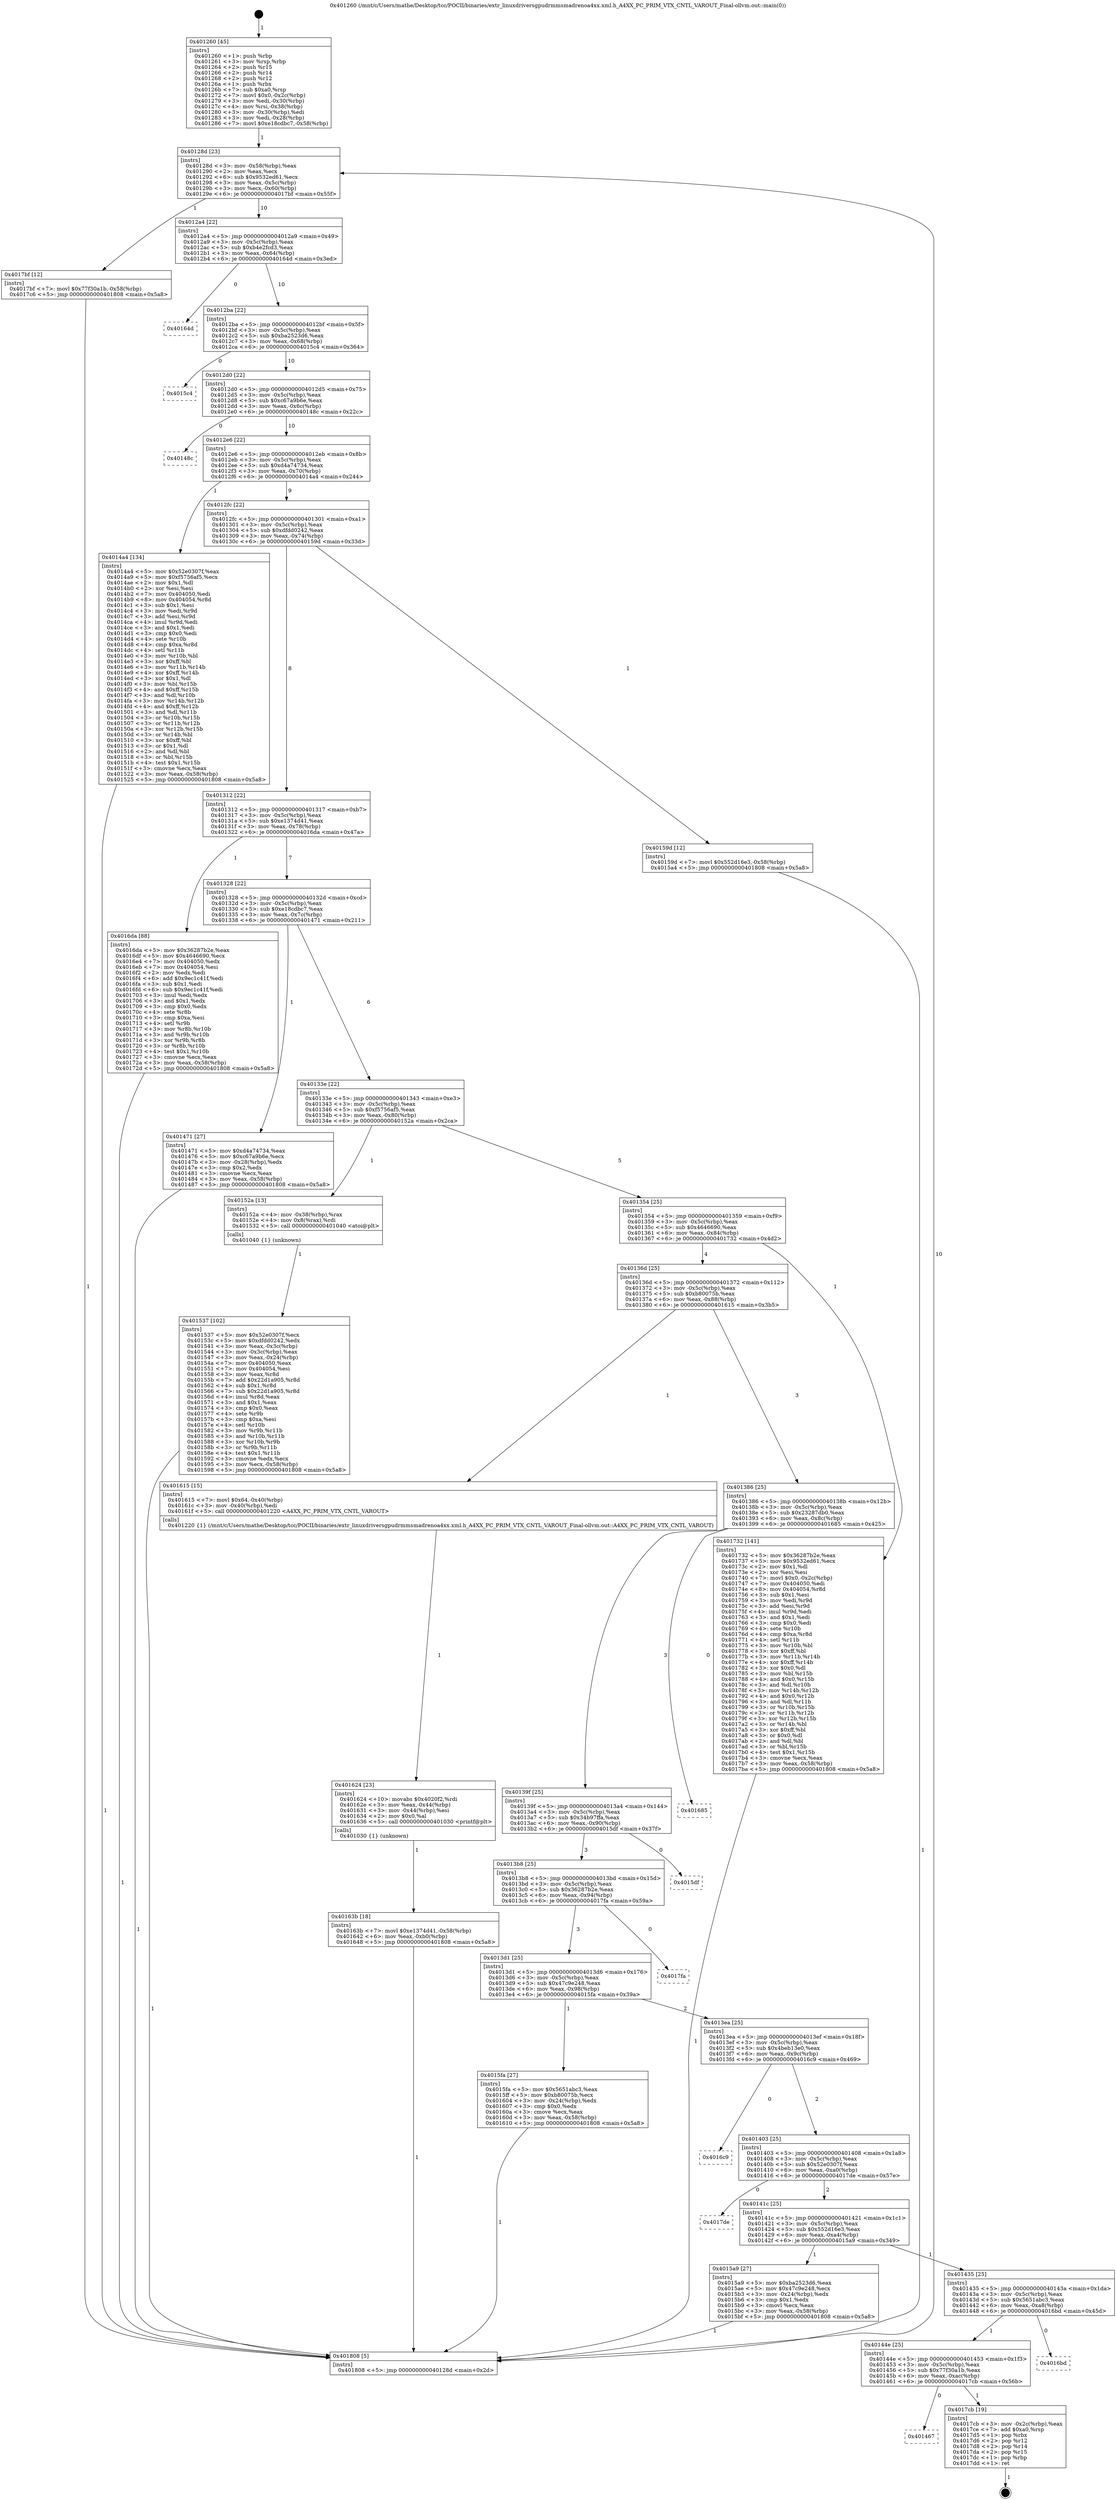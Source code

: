 digraph "0x401260" {
  label = "0x401260 (/mnt/c/Users/mathe/Desktop/tcc/POCII/binaries/extr_linuxdriversgpudrmmsmadrenoa4xx.xml.h_A4XX_PC_PRIM_VTX_CNTL_VAROUT_Final-ollvm.out::main(0))"
  labelloc = "t"
  node[shape=record]

  Entry [label="",width=0.3,height=0.3,shape=circle,fillcolor=black,style=filled]
  "0x40128d" [label="{
     0x40128d [23]\l
     | [instrs]\l
     &nbsp;&nbsp;0x40128d \<+3\>: mov -0x58(%rbp),%eax\l
     &nbsp;&nbsp;0x401290 \<+2\>: mov %eax,%ecx\l
     &nbsp;&nbsp;0x401292 \<+6\>: sub $0x9532ed61,%ecx\l
     &nbsp;&nbsp;0x401298 \<+3\>: mov %eax,-0x5c(%rbp)\l
     &nbsp;&nbsp;0x40129b \<+3\>: mov %ecx,-0x60(%rbp)\l
     &nbsp;&nbsp;0x40129e \<+6\>: je 00000000004017bf \<main+0x55f\>\l
  }"]
  "0x4017bf" [label="{
     0x4017bf [12]\l
     | [instrs]\l
     &nbsp;&nbsp;0x4017bf \<+7\>: movl $0x77f30a1b,-0x58(%rbp)\l
     &nbsp;&nbsp;0x4017c6 \<+5\>: jmp 0000000000401808 \<main+0x5a8\>\l
  }"]
  "0x4012a4" [label="{
     0x4012a4 [22]\l
     | [instrs]\l
     &nbsp;&nbsp;0x4012a4 \<+5\>: jmp 00000000004012a9 \<main+0x49\>\l
     &nbsp;&nbsp;0x4012a9 \<+3\>: mov -0x5c(%rbp),%eax\l
     &nbsp;&nbsp;0x4012ac \<+5\>: sub $0xb4e2fcd3,%eax\l
     &nbsp;&nbsp;0x4012b1 \<+3\>: mov %eax,-0x64(%rbp)\l
     &nbsp;&nbsp;0x4012b4 \<+6\>: je 000000000040164d \<main+0x3ed\>\l
  }"]
  Exit [label="",width=0.3,height=0.3,shape=circle,fillcolor=black,style=filled,peripheries=2]
  "0x40164d" [label="{
     0x40164d\l
  }", style=dashed]
  "0x4012ba" [label="{
     0x4012ba [22]\l
     | [instrs]\l
     &nbsp;&nbsp;0x4012ba \<+5\>: jmp 00000000004012bf \<main+0x5f\>\l
     &nbsp;&nbsp;0x4012bf \<+3\>: mov -0x5c(%rbp),%eax\l
     &nbsp;&nbsp;0x4012c2 \<+5\>: sub $0xba2523d6,%eax\l
     &nbsp;&nbsp;0x4012c7 \<+3\>: mov %eax,-0x68(%rbp)\l
     &nbsp;&nbsp;0x4012ca \<+6\>: je 00000000004015c4 \<main+0x364\>\l
  }"]
  "0x401467" [label="{
     0x401467\l
  }", style=dashed]
  "0x4015c4" [label="{
     0x4015c4\l
  }", style=dashed]
  "0x4012d0" [label="{
     0x4012d0 [22]\l
     | [instrs]\l
     &nbsp;&nbsp;0x4012d0 \<+5\>: jmp 00000000004012d5 \<main+0x75\>\l
     &nbsp;&nbsp;0x4012d5 \<+3\>: mov -0x5c(%rbp),%eax\l
     &nbsp;&nbsp;0x4012d8 \<+5\>: sub $0xc67a9b6e,%eax\l
     &nbsp;&nbsp;0x4012dd \<+3\>: mov %eax,-0x6c(%rbp)\l
     &nbsp;&nbsp;0x4012e0 \<+6\>: je 000000000040148c \<main+0x22c\>\l
  }"]
  "0x4017cb" [label="{
     0x4017cb [19]\l
     | [instrs]\l
     &nbsp;&nbsp;0x4017cb \<+3\>: mov -0x2c(%rbp),%eax\l
     &nbsp;&nbsp;0x4017ce \<+7\>: add $0xa0,%rsp\l
     &nbsp;&nbsp;0x4017d5 \<+1\>: pop %rbx\l
     &nbsp;&nbsp;0x4017d6 \<+2\>: pop %r12\l
     &nbsp;&nbsp;0x4017d8 \<+2\>: pop %r14\l
     &nbsp;&nbsp;0x4017da \<+2\>: pop %r15\l
     &nbsp;&nbsp;0x4017dc \<+1\>: pop %rbp\l
     &nbsp;&nbsp;0x4017dd \<+1\>: ret\l
  }"]
  "0x40148c" [label="{
     0x40148c\l
  }", style=dashed]
  "0x4012e6" [label="{
     0x4012e6 [22]\l
     | [instrs]\l
     &nbsp;&nbsp;0x4012e6 \<+5\>: jmp 00000000004012eb \<main+0x8b\>\l
     &nbsp;&nbsp;0x4012eb \<+3\>: mov -0x5c(%rbp),%eax\l
     &nbsp;&nbsp;0x4012ee \<+5\>: sub $0xd4a74734,%eax\l
     &nbsp;&nbsp;0x4012f3 \<+3\>: mov %eax,-0x70(%rbp)\l
     &nbsp;&nbsp;0x4012f6 \<+6\>: je 00000000004014a4 \<main+0x244\>\l
  }"]
  "0x40144e" [label="{
     0x40144e [25]\l
     | [instrs]\l
     &nbsp;&nbsp;0x40144e \<+5\>: jmp 0000000000401453 \<main+0x1f3\>\l
     &nbsp;&nbsp;0x401453 \<+3\>: mov -0x5c(%rbp),%eax\l
     &nbsp;&nbsp;0x401456 \<+5\>: sub $0x77f30a1b,%eax\l
     &nbsp;&nbsp;0x40145b \<+6\>: mov %eax,-0xac(%rbp)\l
     &nbsp;&nbsp;0x401461 \<+6\>: je 00000000004017cb \<main+0x56b\>\l
  }"]
  "0x4014a4" [label="{
     0x4014a4 [134]\l
     | [instrs]\l
     &nbsp;&nbsp;0x4014a4 \<+5\>: mov $0x52e0307f,%eax\l
     &nbsp;&nbsp;0x4014a9 \<+5\>: mov $0xf5756af5,%ecx\l
     &nbsp;&nbsp;0x4014ae \<+2\>: mov $0x1,%dl\l
     &nbsp;&nbsp;0x4014b0 \<+2\>: xor %esi,%esi\l
     &nbsp;&nbsp;0x4014b2 \<+7\>: mov 0x404050,%edi\l
     &nbsp;&nbsp;0x4014b9 \<+8\>: mov 0x404054,%r8d\l
     &nbsp;&nbsp;0x4014c1 \<+3\>: sub $0x1,%esi\l
     &nbsp;&nbsp;0x4014c4 \<+3\>: mov %edi,%r9d\l
     &nbsp;&nbsp;0x4014c7 \<+3\>: add %esi,%r9d\l
     &nbsp;&nbsp;0x4014ca \<+4\>: imul %r9d,%edi\l
     &nbsp;&nbsp;0x4014ce \<+3\>: and $0x1,%edi\l
     &nbsp;&nbsp;0x4014d1 \<+3\>: cmp $0x0,%edi\l
     &nbsp;&nbsp;0x4014d4 \<+4\>: sete %r10b\l
     &nbsp;&nbsp;0x4014d8 \<+4\>: cmp $0xa,%r8d\l
     &nbsp;&nbsp;0x4014dc \<+4\>: setl %r11b\l
     &nbsp;&nbsp;0x4014e0 \<+3\>: mov %r10b,%bl\l
     &nbsp;&nbsp;0x4014e3 \<+3\>: xor $0xff,%bl\l
     &nbsp;&nbsp;0x4014e6 \<+3\>: mov %r11b,%r14b\l
     &nbsp;&nbsp;0x4014e9 \<+4\>: xor $0xff,%r14b\l
     &nbsp;&nbsp;0x4014ed \<+3\>: xor $0x1,%dl\l
     &nbsp;&nbsp;0x4014f0 \<+3\>: mov %bl,%r15b\l
     &nbsp;&nbsp;0x4014f3 \<+4\>: and $0xff,%r15b\l
     &nbsp;&nbsp;0x4014f7 \<+3\>: and %dl,%r10b\l
     &nbsp;&nbsp;0x4014fa \<+3\>: mov %r14b,%r12b\l
     &nbsp;&nbsp;0x4014fd \<+4\>: and $0xff,%r12b\l
     &nbsp;&nbsp;0x401501 \<+3\>: and %dl,%r11b\l
     &nbsp;&nbsp;0x401504 \<+3\>: or %r10b,%r15b\l
     &nbsp;&nbsp;0x401507 \<+3\>: or %r11b,%r12b\l
     &nbsp;&nbsp;0x40150a \<+3\>: xor %r12b,%r15b\l
     &nbsp;&nbsp;0x40150d \<+3\>: or %r14b,%bl\l
     &nbsp;&nbsp;0x401510 \<+3\>: xor $0xff,%bl\l
     &nbsp;&nbsp;0x401513 \<+3\>: or $0x1,%dl\l
     &nbsp;&nbsp;0x401516 \<+2\>: and %dl,%bl\l
     &nbsp;&nbsp;0x401518 \<+3\>: or %bl,%r15b\l
     &nbsp;&nbsp;0x40151b \<+4\>: test $0x1,%r15b\l
     &nbsp;&nbsp;0x40151f \<+3\>: cmovne %ecx,%eax\l
     &nbsp;&nbsp;0x401522 \<+3\>: mov %eax,-0x58(%rbp)\l
     &nbsp;&nbsp;0x401525 \<+5\>: jmp 0000000000401808 \<main+0x5a8\>\l
  }"]
  "0x4012fc" [label="{
     0x4012fc [22]\l
     | [instrs]\l
     &nbsp;&nbsp;0x4012fc \<+5\>: jmp 0000000000401301 \<main+0xa1\>\l
     &nbsp;&nbsp;0x401301 \<+3\>: mov -0x5c(%rbp),%eax\l
     &nbsp;&nbsp;0x401304 \<+5\>: sub $0xdfdd0242,%eax\l
     &nbsp;&nbsp;0x401309 \<+3\>: mov %eax,-0x74(%rbp)\l
     &nbsp;&nbsp;0x40130c \<+6\>: je 000000000040159d \<main+0x33d\>\l
  }"]
  "0x4016bd" [label="{
     0x4016bd\l
  }", style=dashed]
  "0x40159d" [label="{
     0x40159d [12]\l
     | [instrs]\l
     &nbsp;&nbsp;0x40159d \<+7\>: movl $0x552d16e3,-0x58(%rbp)\l
     &nbsp;&nbsp;0x4015a4 \<+5\>: jmp 0000000000401808 \<main+0x5a8\>\l
  }"]
  "0x401312" [label="{
     0x401312 [22]\l
     | [instrs]\l
     &nbsp;&nbsp;0x401312 \<+5\>: jmp 0000000000401317 \<main+0xb7\>\l
     &nbsp;&nbsp;0x401317 \<+3\>: mov -0x5c(%rbp),%eax\l
     &nbsp;&nbsp;0x40131a \<+5\>: sub $0xe1374d41,%eax\l
     &nbsp;&nbsp;0x40131f \<+3\>: mov %eax,-0x78(%rbp)\l
     &nbsp;&nbsp;0x401322 \<+6\>: je 00000000004016da \<main+0x47a\>\l
  }"]
  "0x40163b" [label="{
     0x40163b [18]\l
     | [instrs]\l
     &nbsp;&nbsp;0x40163b \<+7\>: movl $0xe1374d41,-0x58(%rbp)\l
     &nbsp;&nbsp;0x401642 \<+6\>: mov %eax,-0xb0(%rbp)\l
     &nbsp;&nbsp;0x401648 \<+5\>: jmp 0000000000401808 \<main+0x5a8\>\l
  }"]
  "0x4016da" [label="{
     0x4016da [88]\l
     | [instrs]\l
     &nbsp;&nbsp;0x4016da \<+5\>: mov $0x36287b2e,%eax\l
     &nbsp;&nbsp;0x4016df \<+5\>: mov $0x4646690,%ecx\l
     &nbsp;&nbsp;0x4016e4 \<+7\>: mov 0x404050,%edx\l
     &nbsp;&nbsp;0x4016eb \<+7\>: mov 0x404054,%esi\l
     &nbsp;&nbsp;0x4016f2 \<+2\>: mov %edx,%edi\l
     &nbsp;&nbsp;0x4016f4 \<+6\>: add $0x9ec1c41f,%edi\l
     &nbsp;&nbsp;0x4016fa \<+3\>: sub $0x1,%edi\l
     &nbsp;&nbsp;0x4016fd \<+6\>: sub $0x9ec1c41f,%edi\l
     &nbsp;&nbsp;0x401703 \<+3\>: imul %edi,%edx\l
     &nbsp;&nbsp;0x401706 \<+3\>: and $0x1,%edx\l
     &nbsp;&nbsp;0x401709 \<+3\>: cmp $0x0,%edx\l
     &nbsp;&nbsp;0x40170c \<+4\>: sete %r8b\l
     &nbsp;&nbsp;0x401710 \<+3\>: cmp $0xa,%esi\l
     &nbsp;&nbsp;0x401713 \<+4\>: setl %r9b\l
     &nbsp;&nbsp;0x401717 \<+3\>: mov %r8b,%r10b\l
     &nbsp;&nbsp;0x40171a \<+3\>: and %r9b,%r10b\l
     &nbsp;&nbsp;0x40171d \<+3\>: xor %r9b,%r8b\l
     &nbsp;&nbsp;0x401720 \<+3\>: or %r8b,%r10b\l
     &nbsp;&nbsp;0x401723 \<+4\>: test $0x1,%r10b\l
     &nbsp;&nbsp;0x401727 \<+3\>: cmovne %ecx,%eax\l
     &nbsp;&nbsp;0x40172a \<+3\>: mov %eax,-0x58(%rbp)\l
     &nbsp;&nbsp;0x40172d \<+5\>: jmp 0000000000401808 \<main+0x5a8\>\l
  }"]
  "0x401328" [label="{
     0x401328 [22]\l
     | [instrs]\l
     &nbsp;&nbsp;0x401328 \<+5\>: jmp 000000000040132d \<main+0xcd\>\l
     &nbsp;&nbsp;0x40132d \<+3\>: mov -0x5c(%rbp),%eax\l
     &nbsp;&nbsp;0x401330 \<+5\>: sub $0xe18cdbc7,%eax\l
     &nbsp;&nbsp;0x401335 \<+3\>: mov %eax,-0x7c(%rbp)\l
     &nbsp;&nbsp;0x401338 \<+6\>: je 0000000000401471 \<main+0x211\>\l
  }"]
  "0x401624" [label="{
     0x401624 [23]\l
     | [instrs]\l
     &nbsp;&nbsp;0x401624 \<+10\>: movabs $0x4020f2,%rdi\l
     &nbsp;&nbsp;0x40162e \<+3\>: mov %eax,-0x44(%rbp)\l
     &nbsp;&nbsp;0x401631 \<+3\>: mov -0x44(%rbp),%esi\l
     &nbsp;&nbsp;0x401634 \<+2\>: mov $0x0,%al\l
     &nbsp;&nbsp;0x401636 \<+5\>: call 0000000000401030 \<printf@plt\>\l
     | [calls]\l
     &nbsp;&nbsp;0x401030 \{1\} (unknown)\l
  }"]
  "0x401471" [label="{
     0x401471 [27]\l
     | [instrs]\l
     &nbsp;&nbsp;0x401471 \<+5\>: mov $0xd4a74734,%eax\l
     &nbsp;&nbsp;0x401476 \<+5\>: mov $0xc67a9b6e,%ecx\l
     &nbsp;&nbsp;0x40147b \<+3\>: mov -0x28(%rbp),%edx\l
     &nbsp;&nbsp;0x40147e \<+3\>: cmp $0x2,%edx\l
     &nbsp;&nbsp;0x401481 \<+3\>: cmovne %ecx,%eax\l
     &nbsp;&nbsp;0x401484 \<+3\>: mov %eax,-0x58(%rbp)\l
     &nbsp;&nbsp;0x401487 \<+5\>: jmp 0000000000401808 \<main+0x5a8\>\l
  }"]
  "0x40133e" [label="{
     0x40133e [22]\l
     | [instrs]\l
     &nbsp;&nbsp;0x40133e \<+5\>: jmp 0000000000401343 \<main+0xe3\>\l
     &nbsp;&nbsp;0x401343 \<+3\>: mov -0x5c(%rbp),%eax\l
     &nbsp;&nbsp;0x401346 \<+5\>: sub $0xf5756af5,%eax\l
     &nbsp;&nbsp;0x40134b \<+3\>: mov %eax,-0x80(%rbp)\l
     &nbsp;&nbsp;0x40134e \<+6\>: je 000000000040152a \<main+0x2ca\>\l
  }"]
  "0x401808" [label="{
     0x401808 [5]\l
     | [instrs]\l
     &nbsp;&nbsp;0x401808 \<+5\>: jmp 000000000040128d \<main+0x2d\>\l
  }"]
  "0x401260" [label="{
     0x401260 [45]\l
     | [instrs]\l
     &nbsp;&nbsp;0x401260 \<+1\>: push %rbp\l
     &nbsp;&nbsp;0x401261 \<+3\>: mov %rsp,%rbp\l
     &nbsp;&nbsp;0x401264 \<+2\>: push %r15\l
     &nbsp;&nbsp;0x401266 \<+2\>: push %r14\l
     &nbsp;&nbsp;0x401268 \<+2\>: push %r12\l
     &nbsp;&nbsp;0x40126a \<+1\>: push %rbx\l
     &nbsp;&nbsp;0x40126b \<+7\>: sub $0xa0,%rsp\l
     &nbsp;&nbsp;0x401272 \<+7\>: movl $0x0,-0x2c(%rbp)\l
     &nbsp;&nbsp;0x401279 \<+3\>: mov %edi,-0x30(%rbp)\l
     &nbsp;&nbsp;0x40127c \<+4\>: mov %rsi,-0x38(%rbp)\l
     &nbsp;&nbsp;0x401280 \<+3\>: mov -0x30(%rbp),%edi\l
     &nbsp;&nbsp;0x401283 \<+3\>: mov %edi,-0x28(%rbp)\l
     &nbsp;&nbsp;0x401286 \<+7\>: movl $0xe18cdbc7,-0x58(%rbp)\l
  }"]
  "0x401435" [label="{
     0x401435 [25]\l
     | [instrs]\l
     &nbsp;&nbsp;0x401435 \<+5\>: jmp 000000000040143a \<main+0x1da\>\l
     &nbsp;&nbsp;0x40143a \<+3\>: mov -0x5c(%rbp),%eax\l
     &nbsp;&nbsp;0x40143d \<+5\>: sub $0x5651abc3,%eax\l
     &nbsp;&nbsp;0x401442 \<+6\>: mov %eax,-0xa8(%rbp)\l
     &nbsp;&nbsp;0x401448 \<+6\>: je 00000000004016bd \<main+0x45d\>\l
  }"]
  "0x40152a" [label="{
     0x40152a [13]\l
     | [instrs]\l
     &nbsp;&nbsp;0x40152a \<+4\>: mov -0x38(%rbp),%rax\l
     &nbsp;&nbsp;0x40152e \<+4\>: mov 0x8(%rax),%rdi\l
     &nbsp;&nbsp;0x401532 \<+5\>: call 0000000000401040 \<atoi@plt\>\l
     | [calls]\l
     &nbsp;&nbsp;0x401040 \{1\} (unknown)\l
  }"]
  "0x401354" [label="{
     0x401354 [25]\l
     | [instrs]\l
     &nbsp;&nbsp;0x401354 \<+5\>: jmp 0000000000401359 \<main+0xf9\>\l
     &nbsp;&nbsp;0x401359 \<+3\>: mov -0x5c(%rbp),%eax\l
     &nbsp;&nbsp;0x40135c \<+5\>: sub $0x4646690,%eax\l
     &nbsp;&nbsp;0x401361 \<+6\>: mov %eax,-0x84(%rbp)\l
     &nbsp;&nbsp;0x401367 \<+6\>: je 0000000000401732 \<main+0x4d2\>\l
  }"]
  "0x401537" [label="{
     0x401537 [102]\l
     | [instrs]\l
     &nbsp;&nbsp;0x401537 \<+5\>: mov $0x52e0307f,%ecx\l
     &nbsp;&nbsp;0x40153c \<+5\>: mov $0xdfdd0242,%edx\l
     &nbsp;&nbsp;0x401541 \<+3\>: mov %eax,-0x3c(%rbp)\l
     &nbsp;&nbsp;0x401544 \<+3\>: mov -0x3c(%rbp),%eax\l
     &nbsp;&nbsp;0x401547 \<+3\>: mov %eax,-0x24(%rbp)\l
     &nbsp;&nbsp;0x40154a \<+7\>: mov 0x404050,%eax\l
     &nbsp;&nbsp;0x401551 \<+7\>: mov 0x404054,%esi\l
     &nbsp;&nbsp;0x401558 \<+3\>: mov %eax,%r8d\l
     &nbsp;&nbsp;0x40155b \<+7\>: add $0x22d1a905,%r8d\l
     &nbsp;&nbsp;0x401562 \<+4\>: sub $0x1,%r8d\l
     &nbsp;&nbsp;0x401566 \<+7\>: sub $0x22d1a905,%r8d\l
     &nbsp;&nbsp;0x40156d \<+4\>: imul %r8d,%eax\l
     &nbsp;&nbsp;0x401571 \<+3\>: and $0x1,%eax\l
     &nbsp;&nbsp;0x401574 \<+3\>: cmp $0x0,%eax\l
     &nbsp;&nbsp;0x401577 \<+4\>: sete %r9b\l
     &nbsp;&nbsp;0x40157b \<+3\>: cmp $0xa,%esi\l
     &nbsp;&nbsp;0x40157e \<+4\>: setl %r10b\l
     &nbsp;&nbsp;0x401582 \<+3\>: mov %r9b,%r11b\l
     &nbsp;&nbsp;0x401585 \<+3\>: and %r10b,%r11b\l
     &nbsp;&nbsp;0x401588 \<+3\>: xor %r10b,%r9b\l
     &nbsp;&nbsp;0x40158b \<+3\>: or %r9b,%r11b\l
     &nbsp;&nbsp;0x40158e \<+4\>: test $0x1,%r11b\l
     &nbsp;&nbsp;0x401592 \<+3\>: cmovne %edx,%ecx\l
     &nbsp;&nbsp;0x401595 \<+3\>: mov %ecx,-0x58(%rbp)\l
     &nbsp;&nbsp;0x401598 \<+5\>: jmp 0000000000401808 \<main+0x5a8\>\l
  }"]
  "0x4015a9" [label="{
     0x4015a9 [27]\l
     | [instrs]\l
     &nbsp;&nbsp;0x4015a9 \<+5\>: mov $0xba2523d6,%eax\l
     &nbsp;&nbsp;0x4015ae \<+5\>: mov $0x47c9e248,%ecx\l
     &nbsp;&nbsp;0x4015b3 \<+3\>: mov -0x24(%rbp),%edx\l
     &nbsp;&nbsp;0x4015b6 \<+3\>: cmp $0x1,%edx\l
     &nbsp;&nbsp;0x4015b9 \<+3\>: cmovl %ecx,%eax\l
     &nbsp;&nbsp;0x4015bc \<+3\>: mov %eax,-0x58(%rbp)\l
     &nbsp;&nbsp;0x4015bf \<+5\>: jmp 0000000000401808 \<main+0x5a8\>\l
  }"]
  "0x401732" [label="{
     0x401732 [141]\l
     | [instrs]\l
     &nbsp;&nbsp;0x401732 \<+5\>: mov $0x36287b2e,%eax\l
     &nbsp;&nbsp;0x401737 \<+5\>: mov $0x9532ed61,%ecx\l
     &nbsp;&nbsp;0x40173c \<+2\>: mov $0x1,%dl\l
     &nbsp;&nbsp;0x40173e \<+2\>: xor %esi,%esi\l
     &nbsp;&nbsp;0x401740 \<+7\>: movl $0x0,-0x2c(%rbp)\l
     &nbsp;&nbsp;0x401747 \<+7\>: mov 0x404050,%edi\l
     &nbsp;&nbsp;0x40174e \<+8\>: mov 0x404054,%r8d\l
     &nbsp;&nbsp;0x401756 \<+3\>: sub $0x1,%esi\l
     &nbsp;&nbsp;0x401759 \<+3\>: mov %edi,%r9d\l
     &nbsp;&nbsp;0x40175c \<+3\>: add %esi,%r9d\l
     &nbsp;&nbsp;0x40175f \<+4\>: imul %r9d,%edi\l
     &nbsp;&nbsp;0x401763 \<+3\>: and $0x1,%edi\l
     &nbsp;&nbsp;0x401766 \<+3\>: cmp $0x0,%edi\l
     &nbsp;&nbsp;0x401769 \<+4\>: sete %r10b\l
     &nbsp;&nbsp;0x40176d \<+4\>: cmp $0xa,%r8d\l
     &nbsp;&nbsp;0x401771 \<+4\>: setl %r11b\l
     &nbsp;&nbsp;0x401775 \<+3\>: mov %r10b,%bl\l
     &nbsp;&nbsp;0x401778 \<+3\>: xor $0xff,%bl\l
     &nbsp;&nbsp;0x40177b \<+3\>: mov %r11b,%r14b\l
     &nbsp;&nbsp;0x40177e \<+4\>: xor $0xff,%r14b\l
     &nbsp;&nbsp;0x401782 \<+3\>: xor $0x0,%dl\l
     &nbsp;&nbsp;0x401785 \<+3\>: mov %bl,%r15b\l
     &nbsp;&nbsp;0x401788 \<+4\>: and $0x0,%r15b\l
     &nbsp;&nbsp;0x40178c \<+3\>: and %dl,%r10b\l
     &nbsp;&nbsp;0x40178f \<+3\>: mov %r14b,%r12b\l
     &nbsp;&nbsp;0x401792 \<+4\>: and $0x0,%r12b\l
     &nbsp;&nbsp;0x401796 \<+3\>: and %dl,%r11b\l
     &nbsp;&nbsp;0x401799 \<+3\>: or %r10b,%r15b\l
     &nbsp;&nbsp;0x40179c \<+3\>: or %r11b,%r12b\l
     &nbsp;&nbsp;0x40179f \<+3\>: xor %r12b,%r15b\l
     &nbsp;&nbsp;0x4017a2 \<+3\>: or %r14b,%bl\l
     &nbsp;&nbsp;0x4017a5 \<+3\>: xor $0xff,%bl\l
     &nbsp;&nbsp;0x4017a8 \<+3\>: or $0x0,%dl\l
     &nbsp;&nbsp;0x4017ab \<+2\>: and %dl,%bl\l
     &nbsp;&nbsp;0x4017ad \<+3\>: or %bl,%r15b\l
     &nbsp;&nbsp;0x4017b0 \<+4\>: test $0x1,%r15b\l
     &nbsp;&nbsp;0x4017b4 \<+3\>: cmovne %ecx,%eax\l
     &nbsp;&nbsp;0x4017b7 \<+3\>: mov %eax,-0x58(%rbp)\l
     &nbsp;&nbsp;0x4017ba \<+5\>: jmp 0000000000401808 \<main+0x5a8\>\l
  }"]
  "0x40136d" [label="{
     0x40136d [25]\l
     | [instrs]\l
     &nbsp;&nbsp;0x40136d \<+5\>: jmp 0000000000401372 \<main+0x112\>\l
     &nbsp;&nbsp;0x401372 \<+3\>: mov -0x5c(%rbp),%eax\l
     &nbsp;&nbsp;0x401375 \<+5\>: sub $0xb80075b,%eax\l
     &nbsp;&nbsp;0x40137a \<+6\>: mov %eax,-0x88(%rbp)\l
     &nbsp;&nbsp;0x401380 \<+6\>: je 0000000000401615 \<main+0x3b5\>\l
  }"]
  "0x40141c" [label="{
     0x40141c [25]\l
     | [instrs]\l
     &nbsp;&nbsp;0x40141c \<+5\>: jmp 0000000000401421 \<main+0x1c1\>\l
     &nbsp;&nbsp;0x401421 \<+3\>: mov -0x5c(%rbp),%eax\l
     &nbsp;&nbsp;0x401424 \<+5\>: sub $0x552d16e3,%eax\l
     &nbsp;&nbsp;0x401429 \<+6\>: mov %eax,-0xa4(%rbp)\l
     &nbsp;&nbsp;0x40142f \<+6\>: je 00000000004015a9 \<main+0x349\>\l
  }"]
  "0x401615" [label="{
     0x401615 [15]\l
     | [instrs]\l
     &nbsp;&nbsp;0x401615 \<+7\>: movl $0x64,-0x40(%rbp)\l
     &nbsp;&nbsp;0x40161c \<+3\>: mov -0x40(%rbp),%edi\l
     &nbsp;&nbsp;0x40161f \<+5\>: call 0000000000401220 \<A4XX_PC_PRIM_VTX_CNTL_VAROUT\>\l
     | [calls]\l
     &nbsp;&nbsp;0x401220 \{1\} (/mnt/c/Users/mathe/Desktop/tcc/POCII/binaries/extr_linuxdriversgpudrmmsmadrenoa4xx.xml.h_A4XX_PC_PRIM_VTX_CNTL_VAROUT_Final-ollvm.out::A4XX_PC_PRIM_VTX_CNTL_VAROUT)\l
  }"]
  "0x401386" [label="{
     0x401386 [25]\l
     | [instrs]\l
     &nbsp;&nbsp;0x401386 \<+5\>: jmp 000000000040138b \<main+0x12b\>\l
     &nbsp;&nbsp;0x40138b \<+3\>: mov -0x5c(%rbp),%eax\l
     &nbsp;&nbsp;0x40138e \<+5\>: sub $0x23287db0,%eax\l
     &nbsp;&nbsp;0x401393 \<+6\>: mov %eax,-0x8c(%rbp)\l
     &nbsp;&nbsp;0x401399 \<+6\>: je 0000000000401685 \<main+0x425\>\l
  }"]
  "0x4017de" [label="{
     0x4017de\l
  }", style=dashed]
  "0x401685" [label="{
     0x401685\l
  }", style=dashed]
  "0x40139f" [label="{
     0x40139f [25]\l
     | [instrs]\l
     &nbsp;&nbsp;0x40139f \<+5\>: jmp 00000000004013a4 \<main+0x144\>\l
     &nbsp;&nbsp;0x4013a4 \<+3\>: mov -0x5c(%rbp),%eax\l
     &nbsp;&nbsp;0x4013a7 \<+5\>: sub $0x34b97ffa,%eax\l
     &nbsp;&nbsp;0x4013ac \<+6\>: mov %eax,-0x90(%rbp)\l
     &nbsp;&nbsp;0x4013b2 \<+6\>: je 00000000004015df \<main+0x37f\>\l
  }"]
  "0x401403" [label="{
     0x401403 [25]\l
     | [instrs]\l
     &nbsp;&nbsp;0x401403 \<+5\>: jmp 0000000000401408 \<main+0x1a8\>\l
     &nbsp;&nbsp;0x401408 \<+3\>: mov -0x5c(%rbp),%eax\l
     &nbsp;&nbsp;0x40140b \<+5\>: sub $0x52e0307f,%eax\l
     &nbsp;&nbsp;0x401410 \<+6\>: mov %eax,-0xa0(%rbp)\l
     &nbsp;&nbsp;0x401416 \<+6\>: je 00000000004017de \<main+0x57e\>\l
  }"]
  "0x4015df" [label="{
     0x4015df\l
  }", style=dashed]
  "0x4013b8" [label="{
     0x4013b8 [25]\l
     | [instrs]\l
     &nbsp;&nbsp;0x4013b8 \<+5\>: jmp 00000000004013bd \<main+0x15d\>\l
     &nbsp;&nbsp;0x4013bd \<+3\>: mov -0x5c(%rbp),%eax\l
     &nbsp;&nbsp;0x4013c0 \<+5\>: sub $0x36287b2e,%eax\l
     &nbsp;&nbsp;0x4013c5 \<+6\>: mov %eax,-0x94(%rbp)\l
     &nbsp;&nbsp;0x4013cb \<+6\>: je 00000000004017fa \<main+0x59a\>\l
  }"]
  "0x4016c9" [label="{
     0x4016c9\l
  }", style=dashed]
  "0x4017fa" [label="{
     0x4017fa\l
  }", style=dashed]
  "0x4013d1" [label="{
     0x4013d1 [25]\l
     | [instrs]\l
     &nbsp;&nbsp;0x4013d1 \<+5\>: jmp 00000000004013d6 \<main+0x176\>\l
     &nbsp;&nbsp;0x4013d6 \<+3\>: mov -0x5c(%rbp),%eax\l
     &nbsp;&nbsp;0x4013d9 \<+5\>: sub $0x47c9e248,%eax\l
     &nbsp;&nbsp;0x4013de \<+6\>: mov %eax,-0x98(%rbp)\l
     &nbsp;&nbsp;0x4013e4 \<+6\>: je 00000000004015fa \<main+0x39a\>\l
  }"]
  "0x4013ea" [label="{
     0x4013ea [25]\l
     | [instrs]\l
     &nbsp;&nbsp;0x4013ea \<+5\>: jmp 00000000004013ef \<main+0x18f\>\l
     &nbsp;&nbsp;0x4013ef \<+3\>: mov -0x5c(%rbp),%eax\l
     &nbsp;&nbsp;0x4013f2 \<+5\>: sub $0x4beb13e0,%eax\l
     &nbsp;&nbsp;0x4013f7 \<+6\>: mov %eax,-0x9c(%rbp)\l
     &nbsp;&nbsp;0x4013fd \<+6\>: je 00000000004016c9 \<main+0x469\>\l
  }"]
  "0x4015fa" [label="{
     0x4015fa [27]\l
     | [instrs]\l
     &nbsp;&nbsp;0x4015fa \<+5\>: mov $0x5651abc3,%eax\l
     &nbsp;&nbsp;0x4015ff \<+5\>: mov $0xb80075b,%ecx\l
     &nbsp;&nbsp;0x401604 \<+3\>: mov -0x24(%rbp),%edx\l
     &nbsp;&nbsp;0x401607 \<+3\>: cmp $0x0,%edx\l
     &nbsp;&nbsp;0x40160a \<+3\>: cmove %ecx,%eax\l
     &nbsp;&nbsp;0x40160d \<+3\>: mov %eax,-0x58(%rbp)\l
     &nbsp;&nbsp;0x401610 \<+5\>: jmp 0000000000401808 \<main+0x5a8\>\l
  }"]
  Entry -> "0x401260" [label=" 1"]
  "0x40128d" -> "0x4017bf" [label=" 1"]
  "0x40128d" -> "0x4012a4" [label=" 10"]
  "0x4017cb" -> Exit [label=" 1"]
  "0x4012a4" -> "0x40164d" [label=" 0"]
  "0x4012a4" -> "0x4012ba" [label=" 10"]
  "0x40144e" -> "0x401467" [label=" 0"]
  "0x4012ba" -> "0x4015c4" [label=" 0"]
  "0x4012ba" -> "0x4012d0" [label=" 10"]
  "0x40144e" -> "0x4017cb" [label=" 1"]
  "0x4012d0" -> "0x40148c" [label=" 0"]
  "0x4012d0" -> "0x4012e6" [label=" 10"]
  "0x401435" -> "0x40144e" [label=" 1"]
  "0x4012e6" -> "0x4014a4" [label=" 1"]
  "0x4012e6" -> "0x4012fc" [label=" 9"]
  "0x401435" -> "0x4016bd" [label=" 0"]
  "0x4012fc" -> "0x40159d" [label=" 1"]
  "0x4012fc" -> "0x401312" [label=" 8"]
  "0x4017bf" -> "0x401808" [label=" 1"]
  "0x401312" -> "0x4016da" [label=" 1"]
  "0x401312" -> "0x401328" [label=" 7"]
  "0x401732" -> "0x401808" [label=" 1"]
  "0x401328" -> "0x401471" [label=" 1"]
  "0x401328" -> "0x40133e" [label=" 6"]
  "0x401471" -> "0x401808" [label=" 1"]
  "0x401260" -> "0x40128d" [label=" 1"]
  "0x401808" -> "0x40128d" [label=" 10"]
  "0x4014a4" -> "0x401808" [label=" 1"]
  "0x4016da" -> "0x401808" [label=" 1"]
  "0x40133e" -> "0x40152a" [label=" 1"]
  "0x40133e" -> "0x401354" [label=" 5"]
  "0x40152a" -> "0x401537" [label=" 1"]
  "0x401537" -> "0x401808" [label=" 1"]
  "0x40159d" -> "0x401808" [label=" 1"]
  "0x40163b" -> "0x401808" [label=" 1"]
  "0x401354" -> "0x401732" [label=" 1"]
  "0x401354" -> "0x40136d" [label=" 4"]
  "0x401624" -> "0x40163b" [label=" 1"]
  "0x40136d" -> "0x401615" [label=" 1"]
  "0x40136d" -> "0x401386" [label=" 3"]
  "0x4015fa" -> "0x401808" [label=" 1"]
  "0x401386" -> "0x401685" [label=" 0"]
  "0x401386" -> "0x40139f" [label=" 3"]
  "0x4015a9" -> "0x401808" [label=" 1"]
  "0x40139f" -> "0x4015df" [label=" 0"]
  "0x40139f" -> "0x4013b8" [label=" 3"]
  "0x40141c" -> "0x4015a9" [label=" 1"]
  "0x4013b8" -> "0x4017fa" [label=" 0"]
  "0x4013b8" -> "0x4013d1" [label=" 3"]
  "0x401615" -> "0x401624" [label=" 1"]
  "0x4013d1" -> "0x4015fa" [label=" 1"]
  "0x4013d1" -> "0x4013ea" [label=" 2"]
  "0x401403" -> "0x40141c" [label=" 2"]
  "0x4013ea" -> "0x4016c9" [label=" 0"]
  "0x4013ea" -> "0x401403" [label=" 2"]
  "0x40141c" -> "0x401435" [label=" 1"]
  "0x401403" -> "0x4017de" [label=" 0"]
}
